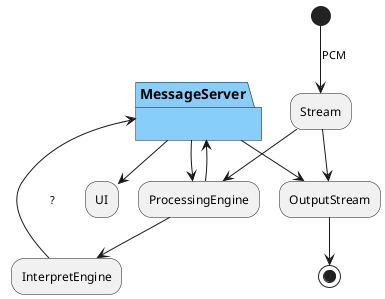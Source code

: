 @startuml
(*)  --> [PCM]"Stream"
-->  "ProcessingEngine"
--> "InterpretEngine"
"Stream"-->"OutputStream"
"OutputStream"-->(*)

partition MessageServer #LightSkyBlue {
  "ProcessingEngine" --> "MessageServer"
  "InterpretEngine" -->   [         ?       ]"MessageServer"
}
"MessageServer" --> "UI"
"MessageServer" --> "ProcessingEngine"
"MessageServer" --> "OutputStream"
@enduml